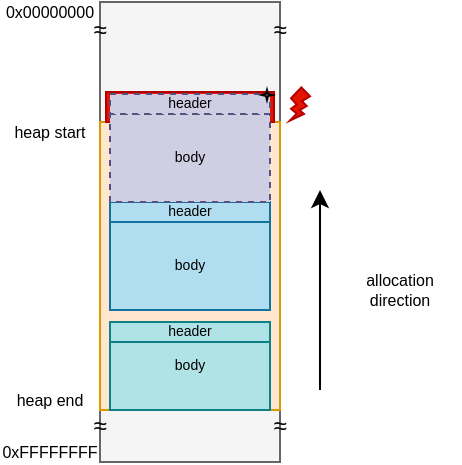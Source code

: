 <mxfile version="26.0.14">
  <diagram name="Seite-1" id="xeU27EbtqhHBBnQHDd9D">
    <mxGraphModel dx="548" dy="318" grid="1" gridSize="10" guides="1" tooltips="1" connect="1" arrows="1" fold="1" page="1" pageScale="1" pageWidth="1169" pageHeight="827" math="0" shadow="0">
      <root>
        <mxCell id="0" />
        <mxCell id="1" parent="0" />
        <mxCell id="8vbVWA7YMWwMjks8ZIsW-3" value="" style="rounded=0;whiteSpace=wrap;html=1;fillColor=#f5f5f5;strokeColor=#666666;fontColor=#333333;" vertex="1" parent="1">
          <mxGeometry x="500" y="270" width="90" height="230" as="geometry" />
        </mxCell>
        <mxCell id="8vbVWA7YMWwMjks8ZIsW-4" value="0x00000000" style="text;html=1;align=center;verticalAlign=middle;whiteSpace=wrap;rounded=0;fontSize=8;" vertex="1" parent="1">
          <mxGeometry x="450" y="270" width="50" height="10" as="geometry" />
        </mxCell>
        <mxCell id="8vbVWA7YMWwMjks8ZIsW-7" value="0xFFFFFFFF" style="text;html=1;align=center;verticalAlign=middle;whiteSpace=wrap;rounded=0;fontSize=8;" vertex="1" parent="1">
          <mxGeometry x="450" y="490" width="50" height="10" as="geometry" />
        </mxCell>
        <mxCell id="8vbVWA7YMWwMjks8ZIsW-9" value="" style="rounded=0;whiteSpace=wrap;html=1;fillColor=#ffe6cc;strokeColor=#d79b00;" vertex="1" parent="1">
          <mxGeometry x="500" y="330" width="90" height="144" as="geometry" />
        </mxCell>
        <mxCell id="8vbVWA7YMWwMjks8ZIsW-10" value="heap end" style="text;html=1;align=center;verticalAlign=middle;whiteSpace=wrap;rounded=0;fontSize=8;" vertex="1" parent="1">
          <mxGeometry x="450" y="464" width="50" height="10" as="geometry" />
        </mxCell>
        <mxCell id="8vbVWA7YMWwMjks8ZIsW-11" value="&lt;div&gt;heap start&lt;/div&gt;" style="text;html=1;align=center;verticalAlign=middle;whiteSpace=wrap;rounded=0;fontSize=8;" vertex="1" parent="1">
          <mxGeometry x="450" y="330" width="50" height="10" as="geometry" />
        </mxCell>
        <mxCell id="8vbVWA7YMWwMjks8ZIsW-12" value="body" style="rounded=0;whiteSpace=wrap;html=1;fillColor=#b0e3e6;strokeColor=#0e8088;fontSize=7;" vertex="1" parent="1">
          <mxGeometry x="505" y="430" width="80" height="44" as="geometry" />
        </mxCell>
        <mxCell id="8vbVWA7YMWwMjks8ZIsW-13" value="body" style="rounded=0;whiteSpace=wrap;html=1;fillColor=#b1ddf0;strokeColor=#10739e;fontSize=7;" vertex="1" parent="1">
          <mxGeometry x="505" y="380" width="80" height="44" as="geometry" />
        </mxCell>
        <mxCell id="8vbVWA7YMWwMjks8ZIsW-16" value="header" style="rounded=0;whiteSpace=wrap;html=1;fillColor=#b0e3e6;strokeColor=#0e8088;fontSize=7;" vertex="1" parent="1">
          <mxGeometry x="505" y="430" width="80" height="10" as="geometry" />
        </mxCell>
        <mxCell id="8vbVWA7YMWwMjks8ZIsW-17" value="header" style="rounded=0;whiteSpace=wrap;html=1;fillColor=#b1ddf0;strokeColor=#10739e;fontSize=7;align=center;verticalAlign=middle;" vertex="1" parent="1">
          <mxGeometry x="505" y="370" width="80" height="10" as="geometry" />
        </mxCell>
        <mxCell id="8vbVWA7YMWwMjks8ZIsW-19" value="" style="endArrow=classic;html=1;rounded=0;" edge="1" parent="1">
          <mxGeometry width="50" height="50" relative="1" as="geometry">
            <mxPoint x="610" y="464" as="sourcePoint" />
            <mxPoint x="610" y="364" as="targetPoint" />
          </mxGeometry>
        </mxCell>
        <mxCell id="8vbVWA7YMWwMjks8ZIsW-20" value="&lt;div&gt;allocation&lt;/div&gt;&lt;div&gt;direction&lt;/div&gt;" style="text;html=1;align=center;verticalAlign=middle;whiteSpace=wrap;rounded=0;fontSize=8;" vertex="1" parent="1">
          <mxGeometry x="620" y="404" width="60" height="20" as="geometry" />
        </mxCell>
        <mxCell id="8vbVWA7YMWwMjks8ZIsW-21" value="≈" style="text;html=1;align=center;verticalAlign=middle;whiteSpace=wrap;rounded=0;" vertex="1" parent="1">
          <mxGeometry x="495" y="477" width="10" height="10" as="geometry" />
        </mxCell>
        <mxCell id="8vbVWA7YMWwMjks8ZIsW-22" value="≈" style="text;html=1;align=center;verticalAlign=middle;whiteSpace=wrap;rounded=0;" vertex="1" parent="1">
          <mxGeometry x="585" y="477" width="10" height="10" as="geometry" />
        </mxCell>
        <mxCell id="8vbVWA7YMWwMjks8ZIsW-24" value="≈" style="text;html=1;align=center;verticalAlign=middle;whiteSpace=wrap;rounded=0;" vertex="1" parent="1">
          <mxGeometry x="495" y="279" width="10" height="10" as="geometry" />
        </mxCell>
        <mxCell id="8vbVWA7YMWwMjks8ZIsW-25" value="≈" style="text;html=1;align=center;verticalAlign=middle;whiteSpace=wrap;rounded=0;" vertex="1" parent="1">
          <mxGeometry x="585" y="279" width="10" height="10" as="geometry" />
        </mxCell>
        <mxCell id="8vbVWA7YMWwMjks8ZIsW-31" value="" style="rounded=0;whiteSpace=wrap;html=1;fillColor=#e51400;fontColor=#ffffff;strokeColor=#B20000;" vertex="1" parent="1">
          <mxGeometry x="503" y="315" width="84" height="15" as="geometry" />
        </mxCell>
        <mxCell id="8vbVWA7YMWwMjks8ZIsW-28" value="body" style="rounded=0;whiteSpace=wrap;html=1;fillColor=#d0cee2;strokeColor=#56517e;fontSize=7;dashed=1;" vertex="1" parent="1">
          <mxGeometry x="505" y="326" width="80" height="44" as="geometry" />
        </mxCell>
        <mxCell id="8vbVWA7YMWwMjks8ZIsW-29" value="header" style="rounded=0;whiteSpace=wrap;html=1;fillColor=#d0cee2;strokeColor=#56517e;fontSize=7;align=center;verticalAlign=middle;dashed=1;" vertex="1" parent="1">
          <mxGeometry x="505" y="316" width="80" height="10" as="geometry" />
        </mxCell>
        <mxCell id="8vbVWA7YMWwMjks8ZIsW-27" value="" style="verticalLabelPosition=bottom;verticalAlign=top;html=1;shape=mxgraph.basic.4_point_star_2;dx=0.8;strokeWidth=1;" vertex="1" parent="1">
          <mxGeometry x="581" y="314" width="5" height="5" as="geometry" />
        </mxCell>
        <mxCell id="8vbVWA7YMWwMjks8ZIsW-30" value="" style="verticalLabelPosition=bottom;verticalAlign=top;html=1;shape=mxgraph.basic.flash;fillColor=#e51400;strokeColor=#B20000;fontColor=#ffffff;" vertex="1" parent="1">
          <mxGeometry x="595" y="312.75" width="10" height="16.5" as="geometry" />
        </mxCell>
      </root>
    </mxGraphModel>
  </diagram>
</mxfile>
